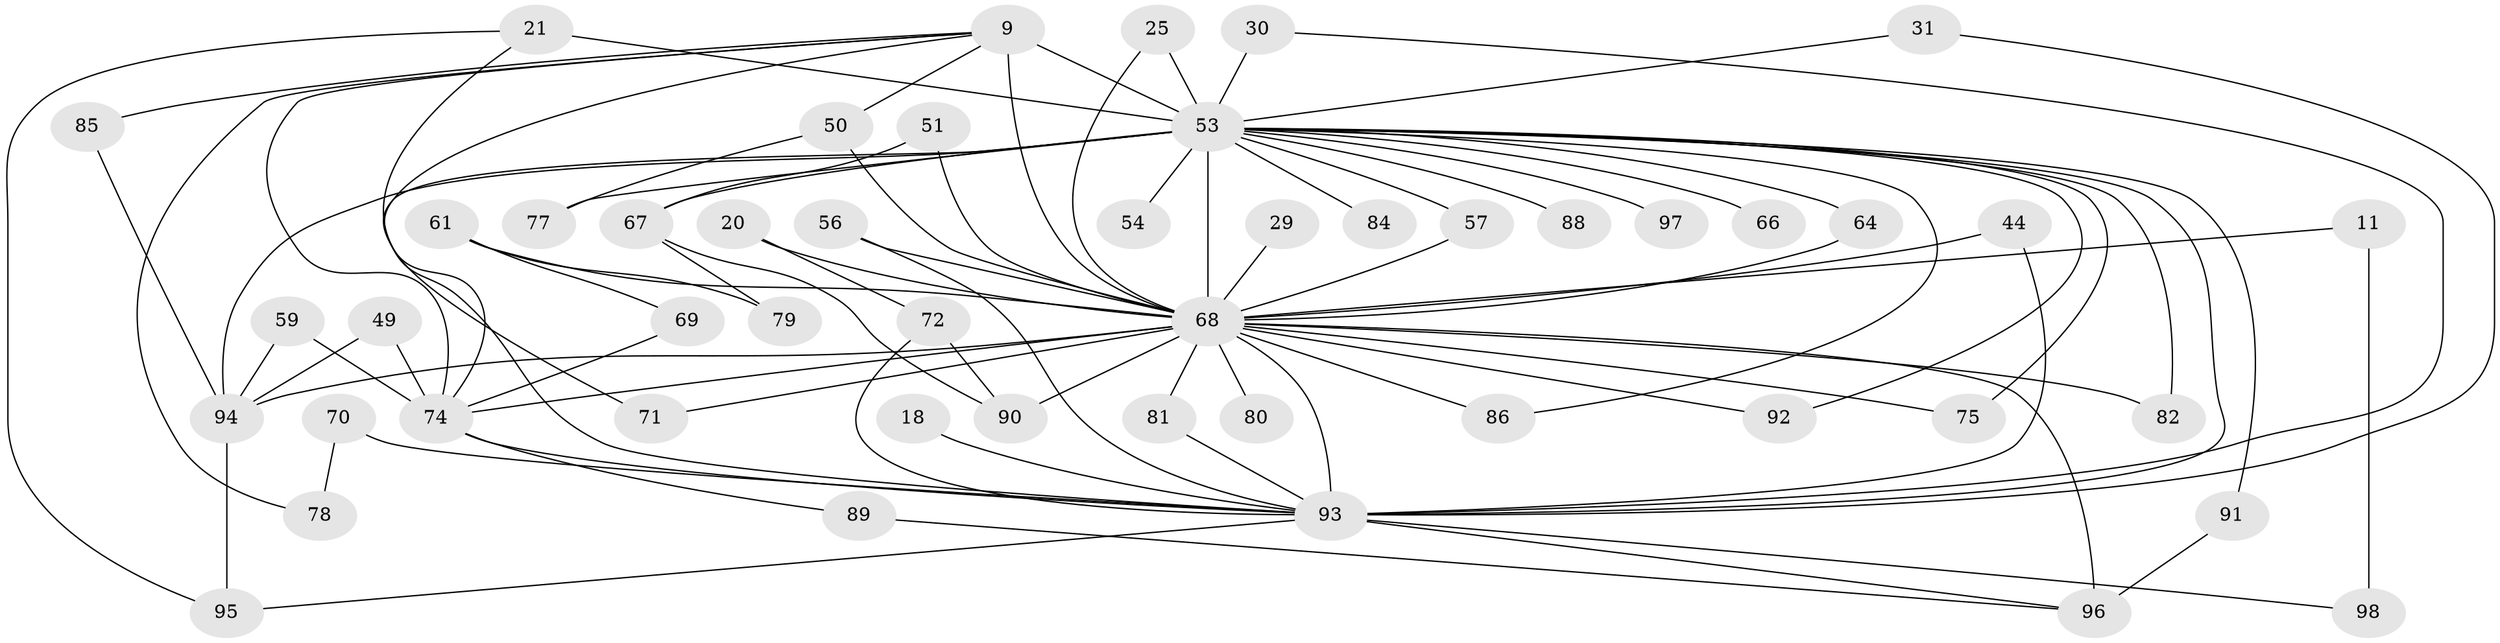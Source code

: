 // original degree distribution, {14: 0.01020408163265306, 30: 0.01020408163265306, 25: 0.02040816326530612, 13: 0.01020408163265306, 20: 0.01020408163265306, 21: 0.02040816326530612, 17: 0.01020408163265306, 12: 0.01020408163265306, 3: 0.20408163265306123, 6: 0.02040816326530612, 4: 0.10204081632653061, 5: 0.05102040816326531, 2: 0.5102040816326531, 7: 0.01020408163265306}
// Generated by graph-tools (version 1.1) at 2025/49/03/04/25 21:49:58]
// undirected, 49 vertices, 86 edges
graph export_dot {
graph [start="1"]
  node [color=gray90,style=filled];
  9 [super="+4"];
  11;
  18;
  20;
  21;
  25;
  29;
  30;
  31;
  44;
  49;
  50 [super="+36"];
  51;
  53 [super="+47+26"];
  54;
  56;
  57;
  59;
  61;
  64;
  66;
  67 [super="+34+41"];
  68 [super="+15+6"];
  69;
  70;
  71;
  72 [super="+55"];
  74 [super="+24+73"];
  75 [super="+62"];
  77 [super="+60"];
  78;
  79;
  80;
  81;
  82;
  84;
  85;
  86;
  88;
  89;
  90 [super="+32"];
  91;
  92;
  93 [super="+37+65+83+8"];
  94 [super="+76+87"];
  95 [super="+63"];
  96 [super="+33"];
  97 [super="+40"];
  98;
  9 -- 78;
  9 -- 68 [weight=7];
  9 -- 53 [weight=7];
  9 -- 85;
  9 -- 50;
  9 -- 93 [weight=5];
  9 -- 74;
  11 -- 98;
  11 -- 68 [weight=2];
  18 -- 93 [weight=2];
  20 -- 68 [weight=2];
  20 -- 72;
  21 -- 71;
  21 -- 53 [weight=2];
  21 -- 95;
  25 -- 68;
  25 -- 53;
  29 -- 68 [weight=2];
  30 -- 53;
  30 -- 93;
  31 -- 53;
  31 -- 93;
  44 -- 93;
  44 -- 68;
  49 -- 94;
  49 -- 74;
  50 -- 77;
  50 -- 68 [weight=2];
  51 -- 68;
  51 -- 67;
  53 -- 97 [weight=4];
  53 -- 68 [weight=13];
  53 -- 64;
  53 -- 66;
  53 -- 74;
  53 -- 75 [weight=2];
  53 -- 82;
  53 -- 84;
  53 -- 86;
  53 -- 88 [weight=2];
  53 -- 91;
  53 -- 92;
  53 -- 93 [weight=12];
  53 -- 94 [weight=6];
  53 -- 54 [weight=2];
  53 -- 57;
  53 -- 77;
  53 -- 67 [weight=5];
  56 -- 68;
  56 -- 93;
  57 -- 68;
  59 -- 74;
  59 -- 94;
  61 -- 69;
  61 -- 79;
  61 -- 68 [weight=2];
  64 -- 68;
  67 -- 79;
  67 -- 90;
  68 -- 71;
  68 -- 74 [weight=4];
  68 -- 75;
  68 -- 80 [weight=2];
  68 -- 81;
  68 -- 82;
  68 -- 86;
  68 -- 90 [weight=2];
  68 -- 92;
  68 -- 93 [weight=7];
  68 -- 94 [weight=5];
  68 -- 96 [weight=2];
  69 -- 74;
  70 -- 78;
  70 -- 93 [weight=2];
  72 -- 90;
  72 -- 93;
  74 -- 89;
  74 -- 93;
  81 -- 93;
  85 -- 94;
  89 -- 96;
  91 -- 96;
  93 -- 98;
  93 -- 96;
  93 -- 95;
  94 -- 95;
}
